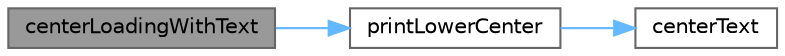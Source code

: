 digraph "centerLoadingWithText"
{
 // LATEX_PDF_SIZE
  bgcolor="transparent";
  edge [fontname=Helvetica,fontsize=10,labelfontname=Helvetica,labelfontsize=10];
  node [fontname=Helvetica,fontsize=10,shape=box,height=0.2,width=0.4];
  rankdir="LR";
  Node1 [id="Node000001",label="centerLoadingWithText",height=0.2,width=0.4,color="gray40", fillcolor="grey60", style="filled", fontcolor="black",tooltip="Center loading animation with text."];
  Node1 -> Node2 [id="edge1_Node000001_Node000002",color="steelblue1",style="solid",tooltip=" "];
  Node2 [id="Node000002",label="printLowerCenter",height=0.2,width=0.4,color="grey40", fillcolor="white", style="filled",URL="$consoleprint_8h.html#ae43d4d13aaaf43851bd601eed82fc95c",tooltip="Print the text in the center horizontally and lower vertically of the terminal."];
  Node2 -> Node3 [id="edge2_Node000002_Node000003",color="steelblue1",style="solid",tooltip=" "];
  Node3 [id="Node000003",label="centerText",height=0.2,width=0.4,color="grey40", fillcolor="white", style="filled",URL="$consoleprint_8h.html#a189c97b2b7bb15c3f651d4c759f57620",tooltip="Center the text in the terminal."];
}
